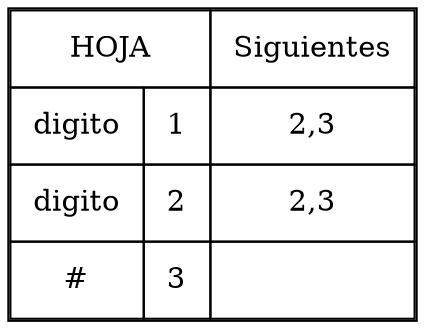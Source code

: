 digraph grafica{
rankdir=LR;
forcelabels= true;
node [shape = plain];
nodo12 [label = <<table border = '1' cellboder = '1' cellspacing='0' cellpadding='10'>
<tr>
<td COLSPAN='2'>HOJA</td>
<td>Siguientes</td>
</tr>
<tr>
<td>digito</td>
<td>1</td>
<td>2,3</td>
</tr>
<tr>
<td>digito</td>
<td>2</td>
<td>2,3</td>
</tr>
<tr>
<td>#</td>
<td>3</td>
<td></td>
</tr>
</table>>];

}